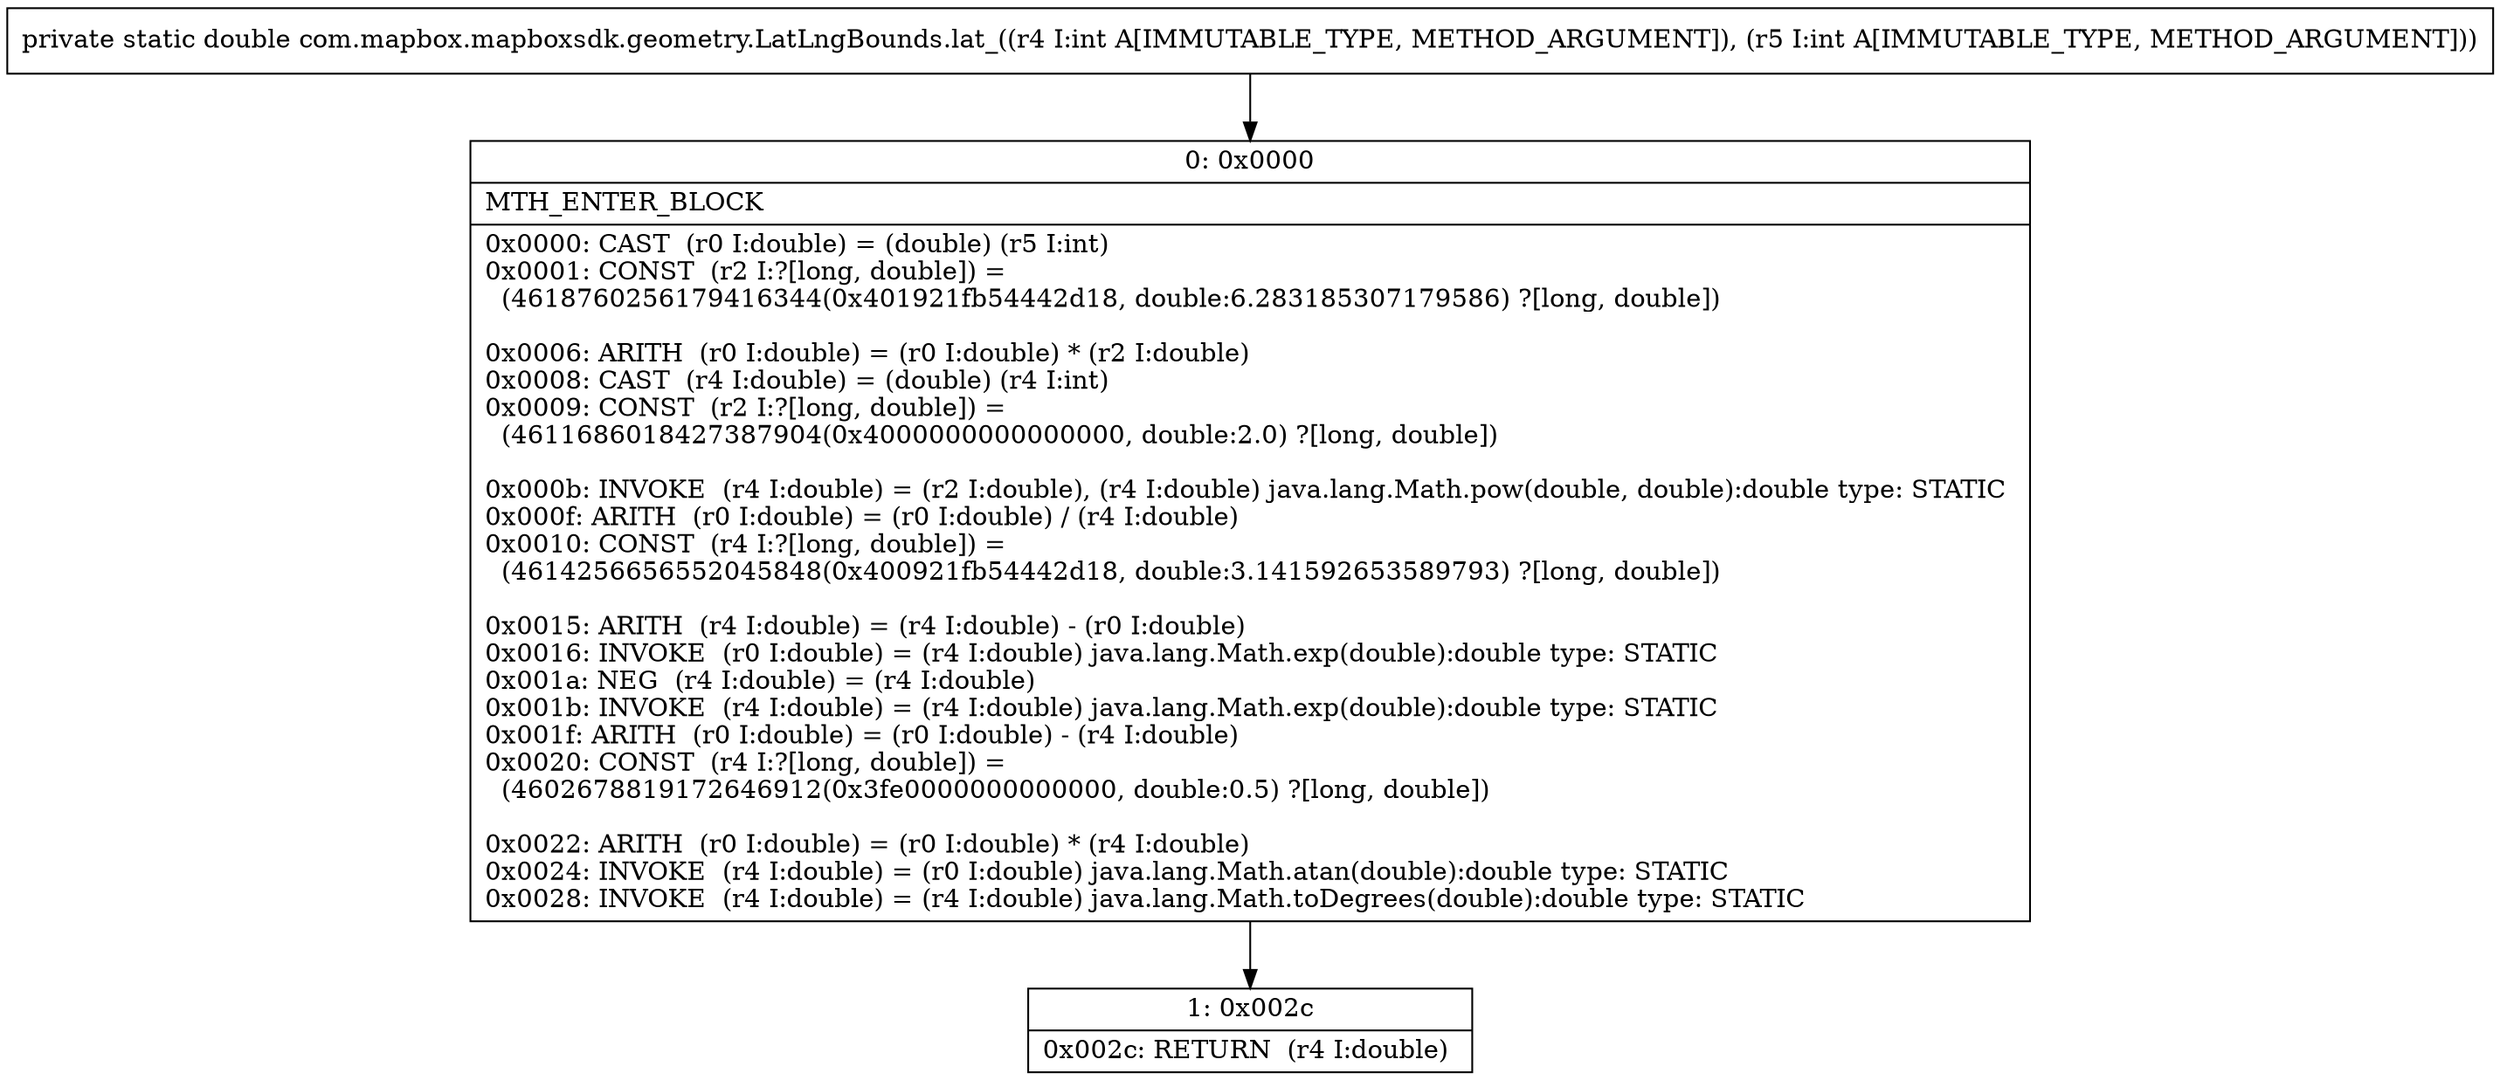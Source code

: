 digraph "CFG forcom.mapbox.mapboxsdk.geometry.LatLngBounds.lat_(II)D" {
Node_0 [shape=record,label="{0\:\ 0x0000|MTH_ENTER_BLOCK\l|0x0000: CAST  (r0 I:double) = (double) (r5 I:int) \l0x0001: CONST  (r2 I:?[long, double]) = \l  (4618760256179416344(0x401921fb54442d18, double:6.283185307179586) ?[long, double])\l \l0x0006: ARITH  (r0 I:double) = (r0 I:double) * (r2 I:double) \l0x0008: CAST  (r4 I:double) = (double) (r4 I:int) \l0x0009: CONST  (r2 I:?[long, double]) = \l  (4611686018427387904(0x4000000000000000, double:2.0) ?[long, double])\l \l0x000b: INVOKE  (r4 I:double) = (r2 I:double), (r4 I:double) java.lang.Math.pow(double, double):double type: STATIC \l0x000f: ARITH  (r0 I:double) = (r0 I:double) \/ (r4 I:double) \l0x0010: CONST  (r4 I:?[long, double]) = \l  (4614256656552045848(0x400921fb54442d18, double:3.141592653589793) ?[long, double])\l \l0x0015: ARITH  (r4 I:double) = (r4 I:double) \- (r0 I:double) \l0x0016: INVOKE  (r0 I:double) = (r4 I:double) java.lang.Math.exp(double):double type: STATIC \l0x001a: NEG  (r4 I:double) = (r4 I:double) \l0x001b: INVOKE  (r4 I:double) = (r4 I:double) java.lang.Math.exp(double):double type: STATIC \l0x001f: ARITH  (r0 I:double) = (r0 I:double) \- (r4 I:double) \l0x0020: CONST  (r4 I:?[long, double]) = \l  (4602678819172646912(0x3fe0000000000000, double:0.5) ?[long, double])\l \l0x0022: ARITH  (r0 I:double) = (r0 I:double) * (r4 I:double) \l0x0024: INVOKE  (r4 I:double) = (r0 I:double) java.lang.Math.atan(double):double type: STATIC \l0x0028: INVOKE  (r4 I:double) = (r4 I:double) java.lang.Math.toDegrees(double):double type: STATIC \l}"];
Node_1 [shape=record,label="{1\:\ 0x002c|0x002c: RETURN  (r4 I:double) \l}"];
MethodNode[shape=record,label="{private static double com.mapbox.mapboxsdk.geometry.LatLngBounds.lat_((r4 I:int A[IMMUTABLE_TYPE, METHOD_ARGUMENT]), (r5 I:int A[IMMUTABLE_TYPE, METHOD_ARGUMENT])) }"];
MethodNode -> Node_0;
Node_0 -> Node_1;
}


